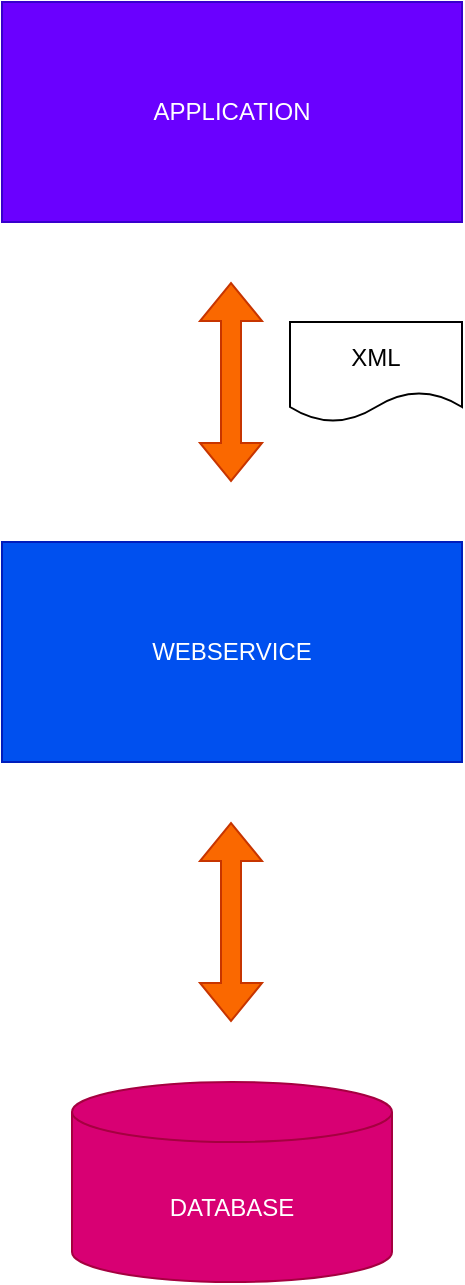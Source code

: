 <mxfile version="24.7.14">
  <diagram name="Página-1" id="JJCy2TIlvsyZjUuUj7gz">
    <mxGraphModel dx="1364" dy="1962" grid="1" gridSize="10" guides="1" tooltips="1" connect="1" arrows="1" fold="1" page="1" pageScale="1" pageWidth="827" pageHeight="1169" math="0" shadow="0">
      <root>
        <mxCell id="0" />
        <mxCell id="1" parent="0" />
        <mxCell id="Lb4S4Lgipoe_CazuFKkx-3" value="APPLICATION" style="rounded=0;whiteSpace=wrap;html=1;fillColor=#6a00ff;fontColor=#ffffff;strokeColor=#3700CC;" vertex="1" parent="1">
          <mxGeometry x="190" y="-230" width="230" height="110" as="geometry" />
        </mxCell>
        <mxCell id="Lb4S4Lgipoe_CazuFKkx-4" value="DATABASE" style="shape=cylinder3;whiteSpace=wrap;html=1;boundedLbl=1;backgroundOutline=1;size=15;fillColor=#d80073;fontColor=#ffffff;strokeColor=#A50040;" vertex="1" parent="1">
          <mxGeometry x="225" y="310" width="160" height="100" as="geometry" />
        </mxCell>
        <mxCell id="Lb4S4Lgipoe_CazuFKkx-6" value="WEBSERVICE" style="rounded=0;whiteSpace=wrap;html=1;fillColor=#0050ef;fontColor=#ffffff;strokeColor=#001DBC;" vertex="1" parent="1">
          <mxGeometry x="190" y="40" width="230" height="110" as="geometry" />
        </mxCell>
        <mxCell id="Lb4S4Lgipoe_CazuFKkx-7" value="" style="shape=flexArrow;endArrow=classic;startArrow=classic;html=1;rounded=0;fillColor=#fa6800;strokeColor=#C73500;" edge="1" parent="1">
          <mxGeometry width="100" height="100" relative="1" as="geometry">
            <mxPoint x="304.5" y="280" as="sourcePoint" />
            <mxPoint x="304.5" y="180" as="targetPoint" />
          </mxGeometry>
        </mxCell>
        <mxCell id="Lb4S4Lgipoe_CazuFKkx-8" value="" style="shape=flexArrow;endArrow=classic;startArrow=classic;html=1;rounded=0;fillColor=#fa6800;strokeColor=#C73500;" edge="1" parent="1">
          <mxGeometry width="100" height="100" relative="1" as="geometry">
            <mxPoint x="304.5" y="10" as="sourcePoint" />
            <mxPoint x="304.5" y="-90" as="targetPoint" />
          </mxGeometry>
        </mxCell>
        <mxCell id="Lb4S4Lgipoe_CazuFKkx-9" value="XML" style="shape=document;whiteSpace=wrap;html=1;boundedLbl=1;" vertex="1" parent="1">
          <mxGeometry x="334" y="-70" width="86" height="50" as="geometry" />
        </mxCell>
      </root>
    </mxGraphModel>
  </diagram>
</mxfile>
